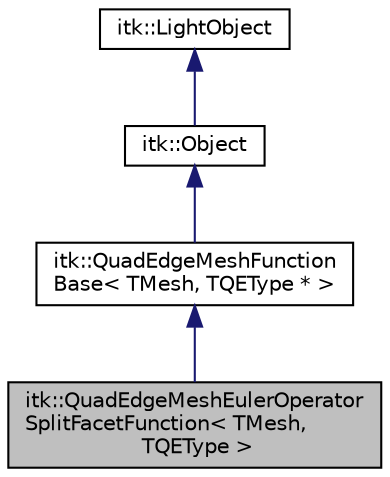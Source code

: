 digraph "itk::QuadEdgeMeshEulerOperatorSplitFacetFunction&lt; TMesh, TQEType &gt;"
{
 // LATEX_PDF_SIZE
  edge [fontname="Helvetica",fontsize="10",labelfontname="Helvetica",labelfontsize="10"];
  node [fontname="Helvetica",fontsize="10",shape=record];
  Node1 [label="itk::QuadEdgeMeshEulerOperator\lSplitFacetFunction\< TMesh,\l TQEType \>",height=0.2,width=0.4,color="black", fillcolor="grey75", style="filled", fontcolor="black",tooltip="Given two edges h and g sharing the same Left() face, create a new edge joining h->Destination() to g..."];
  Node2 -> Node1 [dir="back",color="midnightblue",fontsize="10",style="solid",fontname="Helvetica"];
  Node2 [label="itk::QuadEdgeMeshFunction\lBase\< TMesh, TQEType * \>",height=0.2,width=0.4,color="black", fillcolor="white", style="filled",URL="$classitk_1_1QuadEdgeMeshFunctionBase.html",tooltip=" "];
  Node3 -> Node2 [dir="back",color="midnightblue",fontsize="10",style="solid",fontname="Helvetica"];
  Node3 [label="itk::Object",height=0.2,width=0.4,color="black", fillcolor="white", style="filled",URL="$classitk_1_1Object.html",tooltip="Base class for most ITK classes."];
  Node4 -> Node3 [dir="back",color="midnightblue",fontsize="10",style="solid",fontname="Helvetica"];
  Node4 [label="itk::LightObject",height=0.2,width=0.4,color="black", fillcolor="white", style="filled",URL="$classitk_1_1LightObject.html",tooltip="Light weight base class for most itk classes."];
}
